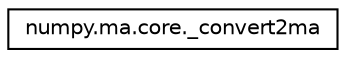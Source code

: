 digraph "Graphical Class Hierarchy"
{
 // LATEX_PDF_SIZE
  edge [fontname="Helvetica",fontsize="10",labelfontname="Helvetica",labelfontsize="10"];
  node [fontname="Helvetica",fontsize="10",shape=record];
  rankdir="LR";
  Node0 [label="numpy.ma.core._convert2ma",height=0.2,width=0.4,color="black", fillcolor="white", style="filled",URL="$classnumpy_1_1ma_1_1core_1_1__convert2ma.html",tooltip=" "];
}

